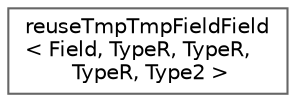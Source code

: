 digraph "Graphical Class Hierarchy"
{
 // LATEX_PDF_SIZE
  bgcolor="transparent";
  edge [fontname=Helvetica,fontsize=10,labelfontname=Helvetica,labelfontsize=10];
  node [fontname=Helvetica,fontsize=10,shape=box,height=0.2,width=0.4];
  rankdir="LR";
  Node0 [id="Node000000",label="reuseTmpTmpFieldField\l\< Field, TypeR, TypeR,\l TypeR, Type2 \>",height=0.2,width=0.4,color="grey40", fillcolor="white", style="filled",URL="$structFoam_1_1reuseTmpTmpFieldField_3_01Field_00_01TypeR_00_01TypeR_00_01TypeR_00_01Type2_01_4.html",tooltip=" "];
}
